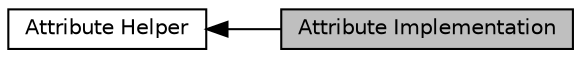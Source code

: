 digraph "Attribute Implementation"
{
  edge [fontname="Helvetica",fontsize="10",labelfontname="Helvetica",labelfontsize="10"];
  node [fontname="Helvetica",fontsize="10",shape=record];
  rankdir=LR;
  Node1 [label="Attribute Helper",height=0.2,width=0.4,color="black", fillcolor="white", style="filled",URL="$df/d39/group__attributehelper.html"];
  Node0 [label="Attribute Implementation",height=0.2,width=0.4,color="black", fillcolor="grey75", style="filled", fontcolor="black"];
  Node1->Node0 [shape=plaintext, dir="back", style="solid"];
}
